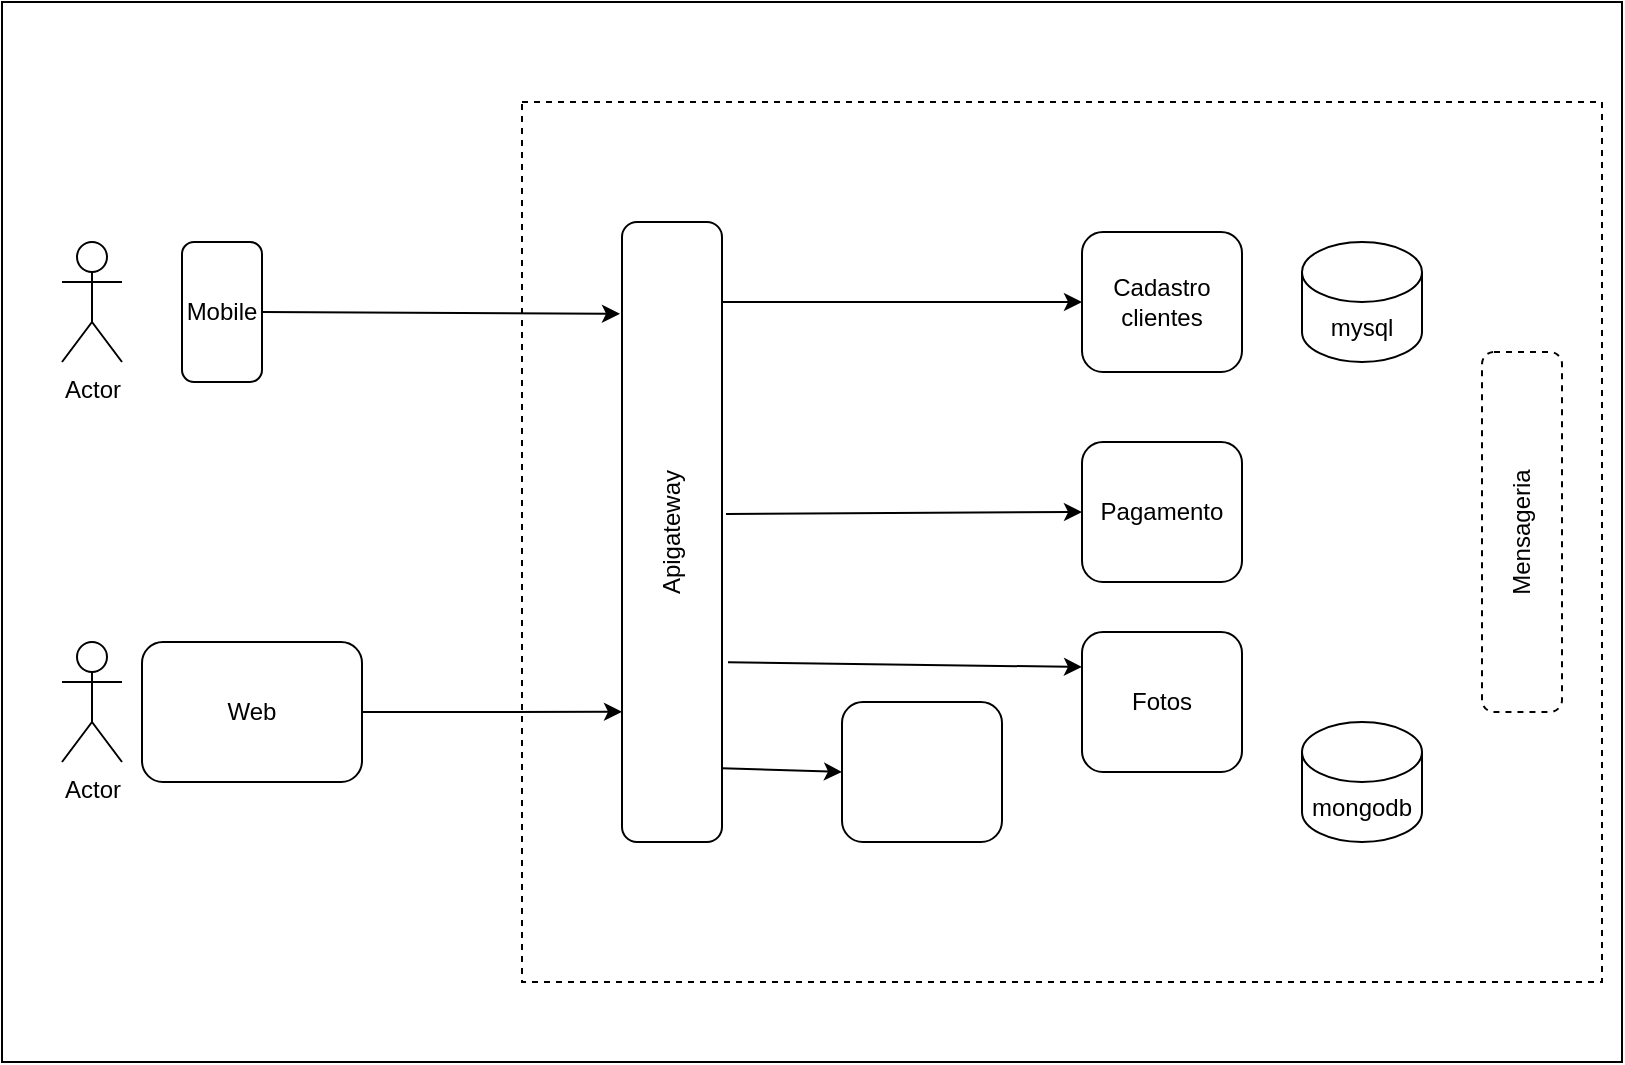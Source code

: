 <mxfile version="16.4.11" type="device"><diagram id="W7UDBnWCxMOUgUfP8CUo" name="Página-1"><mxGraphModel dx="1102" dy="875" grid="1" gridSize="10" guides="1" tooltips="1" connect="1" arrows="1" fold="1" page="1" pageScale="1" pageWidth="827" pageHeight="1169" math="0" shadow="0"><root><mxCell id="0"/><mxCell id="1" parent="0"/><mxCell id="6iIrASUo2HOJBsVeteM--1" value="" style="rounded=0;whiteSpace=wrap;html=1;" vertex="1" parent="1"><mxGeometry x="10" y="90" width="810" height="530" as="geometry"/></mxCell><mxCell id="aLK47bxob3c1YRUxmyAO-20" value="" style="rounded=0;whiteSpace=wrap;html=1;dashed=1;" parent="1" vertex="1"><mxGeometry x="270" y="140" width="540" height="440" as="geometry"/></mxCell><mxCell id="aLK47bxob3c1YRUxmyAO-1" value="Actor" style="shape=umlActor;verticalLabelPosition=bottom;verticalAlign=top;html=1;outlineConnect=0;" parent="1" vertex="1"><mxGeometry x="40" y="210" width="30" height="60" as="geometry"/></mxCell><mxCell id="aLK47bxob3c1YRUxmyAO-2" value="Actor" style="shape=umlActor;verticalLabelPosition=bottom;verticalAlign=top;html=1;outlineConnect=0;" parent="1" vertex="1"><mxGeometry x="40" y="410" width="30" height="60" as="geometry"/></mxCell><mxCell id="aLK47bxob3c1YRUxmyAO-3" value="Mobile" style="rounded=1;whiteSpace=wrap;html=1;" parent="1" vertex="1"><mxGeometry x="100" y="210" width="40" height="70" as="geometry"/></mxCell><mxCell id="aLK47bxob3c1YRUxmyAO-4" value="Web" style="rounded=1;whiteSpace=wrap;html=1;" parent="1" vertex="1"><mxGeometry x="80" y="410" width="110" height="70" as="geometry"/></mxCell><mxCell id="aLK47bxob3c1YRUxmyAO-5" value="Apigateway" style="rounded=1;whiteSpace=wrap;html=1;verticalAlign=middle;horizontal=0;" parent="1" vertex="1"><mxGeometry x="320" y="200" width="50" height="310" as="geometry"/></mxCell><mxCell id="aLK47bxob3c1YRUxmyAO-6" value="Cadastro&lt;br&gt;clientes" style="rounded=1;whiteSpace=wrap;html=1;" parent="1" vertex="1"><mxGeometry x="550" y="205" width="80" height="70" as="geometry"/></mxCell><mxCell id="aLK47bxob3c1YRUxmyAO-7" value="" style="rounded=1;whiteSpace=wrap;html=1;" parent="1" vertex="1"><mxGeometry x="430" y="440" width="80" height="70" as="geometry"/></mxCell><mxCell id="aLK47bxob3c1YRUxmyAO-8" value="Pagamento" style="rounded=1;whiteSpace=wrap;html=1;" parent="1" vertex="1"><mxGeometry x="550" y="310" width="80" height="70" as="geometry"/></mxCell><mxCell id="aLK47bxob3c1YRUxmyAO-9" value="Fotos" style="rounded=1;whiteSpace=wrap;html=1;" parent="1" vertex="1"><mxGeometry x="550" y="405" width="80" height="70" as="geometry"/></mxCell><mxCell id="aLK47bxob3c1YRUxmyAO-10" value="" style="endArrow=classic;html=1;rounded=0;exitX=1;exitY=0.5;exitDx=0;exitDy=0;entryX=0;entryY=0.79;entryDx=0;entryDy=0;entryPerimeter=0;" parent="1" source="aLK47bxob3c1YRUxmyAO-4" target="aLK47bxob3c1YRUxmyAO-5" edge="1"><mxGeometry width="50" height="50" relative="1" as="geometry"><mxPoint x="390" y="470" as="sourcePoint"/><mxPoint x="440" y="420" as="targetPoint"/></mxGeometry></mxCell><mxCell id="aLK47bxob3c1YRUxmyAO-11" value="" style="endArrow=classic;html=1;rounded=0;exitX=1;exitY=0.5;exitDx=0;exitDy=0;entryX=-0.02;entryY=0.148;entryDx=0;entryDy=0;entryPerimeter=0;" parent="1" source="aLK47bxob3c1YRUxmyAO-3" target="aLK47bxob3c1YRUxmyAO-5" edge="1"><mxGeometry width="50" height="50" relative="1" as="geometry"><mxPoint x="390" y="470" as="sourcePoint"/><mxPoint x="440" y="420" as="targetPoint"/></mxGeometry></mxCell><mxCell id="aLK47bxob3c1YRUxmyAO-12" value="" style="endArrow=classic;html=1;rounded=0;entryX=0;entryY=0.5;entryDx=0;entryDy=0;exitX=1;exitY=0.129;exitDx=0;exitDy=0;exitPerimeter=0;" parent="1" source="aLK47bxob3c1YRUxmyAO-5" target="aLK47bxob3c1YRUxmyAO-6" edge="1"><mxGeometry width="50" height="50" relative="1" as="geometry"><mxPoint x="390" y="470" as="sourcePoint"/><mxPoint x="440" y="420" as="targetPoint"/></mxGeometry></mxCell><mxCell id="aLK47bxob3c1YRUxmyAO-13" value="" style="endArrow=classic;html=1;rounded=0;entryX=0;entryY=0.5;entryDx=0;entryDy=0;exitX=1.04;exitY=0.471;exitDx=0;exitDy=0;exitPerimeter=0;" parent="1" source="aLK47bxob3c1YRUxmyAO-5" target="aLK47bxob3c1YRUxmyAO-8" edge="1"><mxGeometry width="50" height="50" relative="1" as="geometry"><mxPoint x="390" y="470" as="sourcePoint"/><mxPoint x="440" y="420" as="targetPoint"/></mxGeometry></mxCell><mxCell id="aLK47bxob3c1YRUxmyAO-14" value="" style="endArrow=classic;html=1;rounded=0;entryX=0;entryY=0.5;entryDx=0;entryDy=0;exitX=1;exitY=0.881;exitDx=0;exitDy=0;exitPerimeter=0;" parent="1" source="aLK47bxob3c1YRUxmyAO-5" target="aLK47bxob3c1YRUxmyAO-7" edge="1"><mxGeometry width="50" height="50" relative="1" as="geometry"><mxPoint x="370" y="440" as="sourcePoint"/><mxPoint x="440" y="420" as="targetPoint"/></mxGeometry></mxCell><mxCell id="aLK47bxob3c1YRUxmyAO-15" value="" style="endArrow=classic;html=1;rounded=0;entryX=0;entryY=0.25;entryDx=0;entryDy=0;exitX=1.06;exitY=0.71;exitDx=0;exitDy=0;exitPerimeter=0;" parent="1" source="aLK47bxob3c1YRUxmyAO-5" target="aLK47bxob3c1YRUxmyAO-9" edge="1"><mxGeometry width="50" height="50" relative="1" as="geometry"><mxPoint x="390" y="470" as="sourcePoint"/><mxPoint x="440" y="420" as="targetPoint"/></mxGeometry></mxCell><mxCell id="aLK47bxob3c1YRUxmyAO-16" value="mongodb" style="shape=cylinder3;whiteSpace=wrap;html=1;boundedLbl=1;backgroundOutline=1;size=15;" parent="1" vertex="1"><mxGeometry x="660" y="450" width="60" height="60" as="geometry"/></mxCell><mxCell id="aLK47bxob3c1YRUxmyAO-18" value="mysql" style="shape=cylinder3;whiteSpace=wrap;html=1;boundedLbl=1;backgroundOutline=1;size=15;" parent="1" vertex="1"><mxGeometry x="660" y="210" width="60" height="60" as="geometry"/></mxCell><mxCell id="aLK47bxob3c1YRUxmyAO-22" value="Mensageria" style="rounded=1;whiteSpace=wrap;html=1;dashed=1;horizontal=0;" parent="1" vertex="1"><mxGeometry x="750" y="265" width="40" height="180" as="geometry"/></mxCell></root></mxGraphModel></diagram></mxfile>